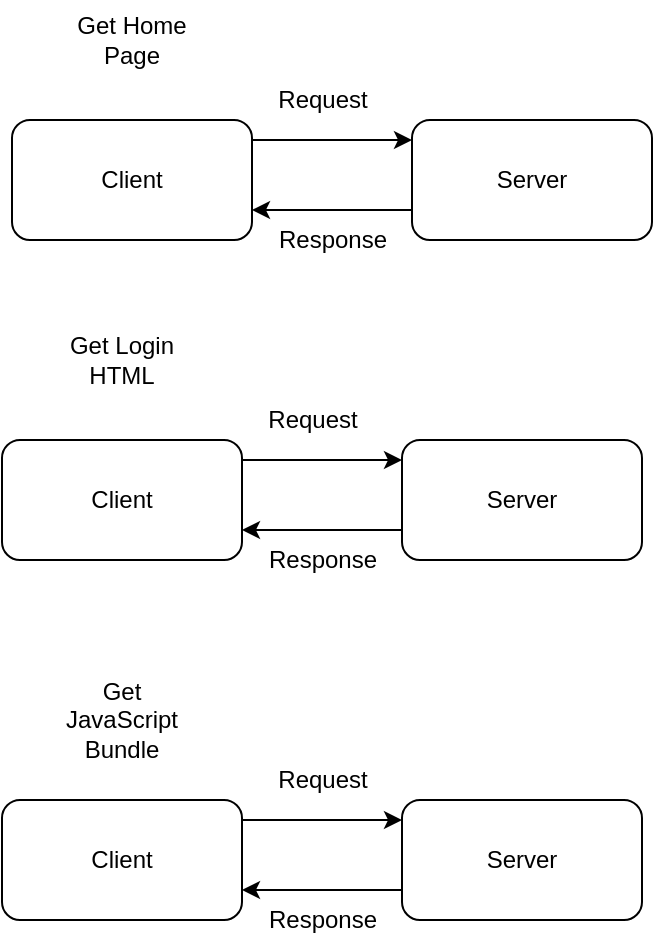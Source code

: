 <mxfile version="13.0.9">
    <diagram id="6hGFLwfOUW9BJ-s0fimq" name="Page-1">
        <mxGraphModel dx="666" dy="877" grid="1" gridSize="10" guides="1" tooltips="1" connect="1" arrows="1" fold="1" page="1" pageScale="1" pageWidth="827" pageHeight="1169" math="0" shadow="0">
            <root>
                <mxCell id="0"/>
                <mxCell id="1" parent="0"/>
                <mxCell id="5" style="edgeStyle=orthogonalEdgeStyle;rounded=0;orthogonalLoop=1;jettySize=auto;html=1;entryX=1;entryY=0.75;entryDx=0;entryDy=0;" edge="1" parent="1" source="2" target="3">
                    <mxGeometry relative="1" as="geometry">
                        <mxPoint x="210" y="150" as="targetPoint"/>
                        <Array as="points">
                            <mxPoint x="240" y="165"/>
                            <mxPoint x="240" y="165"/>
                        </Array>
                    </mxGeometry>
                </mxCell>
                <mxCell id="2" value="Server" style="rounded=1;whiteSpace=wrap;html=1;" parent="1" vertex="1">
                    <mxGeometry x="280" y="120" width="120" height="60" as="geometry"/>
                </mxCell>
                <mxCell id="4" style="edgeStyle=orthogonalEdgeStyle;rounded=0;orthogonalLoop=1;jettySize=auto;html=1;" edge="1" parent="1" source="3">
                    <mxGeometry relative="1" as="geometry">
                        <mxPoint x="280" y="130" as="targetPoint"/>
                        <Array as="points">
                            <mxPoint x="280" y="130"/>
                        </Array>
                    </mxGeometry>
                </mxCell>
                <mxCell id="3" value="Client" style="rounded=1;whiteSpace=wrap;html=1;" vertex="1" parent="1">
                    <mxGeometry x="80" y="120" width="120" height="60" as="geometry"/>
                </mxCell>
                <mxCell id="9" value="Request" style="text;html=1;align=center;verticalAlign=middle;resizable=0;points=[];autosize=1;" vertex="1" parent="1">
                    <mxGeometry x="205" y="100" width="60" height="20" as="geometry"/>
                </mxCell>
                <mxCell id="10" value="Get Home Page" style="text;html=1;strokeColor=none;fillColor=none;align=center;verticalAlign=middle;whiteSpace=wrap;rounded=0;" vertex="1" parent="1">
                    <mxGeometry x="105" y="60" width="70" height="40" as="geometry"/>
                </mxCell>
                <mxCell id="11" style="edgeStyle=orthogonalEdgeStyle;rounded=0;orthogonalLoop=1;jettySize=auto;html=1;entryX=1;entryY=0.75;entryDx=0;entryDy=0;" edge="1" source="12" target="14" parent="1">
                    <mxGeometry relative="1" as="geometry">
                        <mxPoint x="205" y="490" as="targetPoint"/>
                        <Array as="points">
                            <mxPoint x="235" y="505"/>
                            <mxPoint x="235" y="505"/>
                        </Array>
                    </mxGeometry>
                </mxCell>
                <mxCell id="12" value="Server" style="rounded=1;whiteSpace=wrap;html=1;" vertex="1" parent="1">
                    <mxGeometry x="275" y="460" width="120" height="60" as="geometry"/>
                </mxCell>
                <mxCell id="13" style="edgeStyle=orthogonalEdgeStyle;rounded=0;orthogonalLoop=1;jettySize=auto;html=1;" edge="1" source="14" parent="1">
                    <mxGeometry relative="1" as="geometry">
                        <mxPoint x="275" y="470" as="targetPoint"/>
                        <Array as="points">
                            <mxPoint x="275" y="470"/>
                        </Array>
                    </mxGeometry>
                </mxCell>
                <mxCell id="14" value="Client" style="rounded=1;whiteSpace=wrap;html=1;" vertex="1" parent="1">
                    <mxGeometry x="75" y="460" width="120" height="60" as="geometry"/>
                </mxCell>
                <mxCell id="15" value="Response" style="text;html=1;align=center;verticalAlign=middle;resizable=0;points=[];autosize=1;" vertex="1" parent="1">
                    <mxGeometry x="200" y="510" width="70" height="20" as="geometry"/>
                </mxCell>
                <mxCell id="16" value="Request" style="text;html=1;align=center;verticalAlign=middle;resizable=0;points=[];autosize=1;" vertex="1" parent="1">
                    <mxGeometry x="205" y="440" width="60" height="20" as="geometry"/>
                </mxCell>
                <mxCell id="17" value="Get JavaScript Bundle" style="text;html=1;strokeColor=none;fillColor=none;align=center;verticalAlign=middle;whiteSpace=wrap;rounded=0;" vertex="1" parent="1">
                    <mxGeometry x="100" y="400" width="70" height="40" as="geometry"/>
                </mxCell>
                <mxCell id="20" value="Response" style="text;html=1;align=center;verticalAlign=middle;resizable=0;points=[];autosize=1;" vertex="1" parent="1">
                    <mxGeometry x="205" y="170" width="70" height="20" as="geometry"/>
                </mxCell>
                <mxCell id="21" style="edgeStyle=orthogonalEdgeStyle;rounded=0;orthogonalLoop=1;jettySize=auto;html=1;entryX=1;entryY=0.75;entryDx=0;entryDy=0;" edge="1" source="22" target="24" parent="1">
                    <mxGeometry relative="1" as="geometry">
                        <mxPoint x="205" y="310" as="targetPoint"/>
                        <Array as="points">
                            <mxPoint x="235" y="325"/>
                            <mxPoint x="235" y="325"/>
                        </Array>
                    </mxGeometry>
                </mxCell>
                <mxCell id="22" value="Server" style="rounded=1;whiteSpace=wrap;html=1;" vertex="1" parent="1">
                    <mxGeometry x="275" y="280" width="120" height="60" as="geometry"/>
                </mxCell>
                <mxCell id="23" style="edgeStyle=orthogonalEdgeStyle;rounded=0;orthogonalLoop=1;jettySize=auto;html=1;" edge="1" source="24" parent="1">
                    <mxGeometry relative="1" as="geometry">
                        <mxPoint x="275" y="290" as="targetPoint"/>
                        <Array as="points">
                            <mxPoint x="275" y="290"/>
                        </Array>
                    </mxGeometry>
                </mxCell>
                <mxCell id="24" value="Client" style="rounded=1;whiteSpace=wrap;html=1;" vertex="1" parent="1">
                    <mxGeometry x="75" y="280" width="120" height="60" as="geometry"/>
                </mxCell>
                <mxCell id="25" value="Request" style="text;html=1;align=center;verticalAlign=middle;resizable=0;points=[];autosize=1;" vertex="1" parent="1">
                    <mxGeometry x="200" y="260" width="60" height="20" as="geometry"/>
                </mxCell>
                <mxCell id="26" value="Get Login HTML" style="text;html=1;strokeColor=none;fillColor=none;align=center;verticalAlign=middle;whiteSpace=wrap;rounded=0;" vertex="1" parent="1">
                    <mxGeometry x="100" y="220" width="70" height="40" as="geometry"/>
                </mxCell>
                <mxCell id="27" value="Response" style="text;html=1;align=center;verticalAlign=middle;resizable=0;points=[];autosize=1;" vertex="1" parent="1">
                    <mxGeometry x="200" y="330" width="70" height="20" as="geometry"/>
                </mxCell>
            </root>
        </mxGraphModel>
    </diagram>
</mxfile>